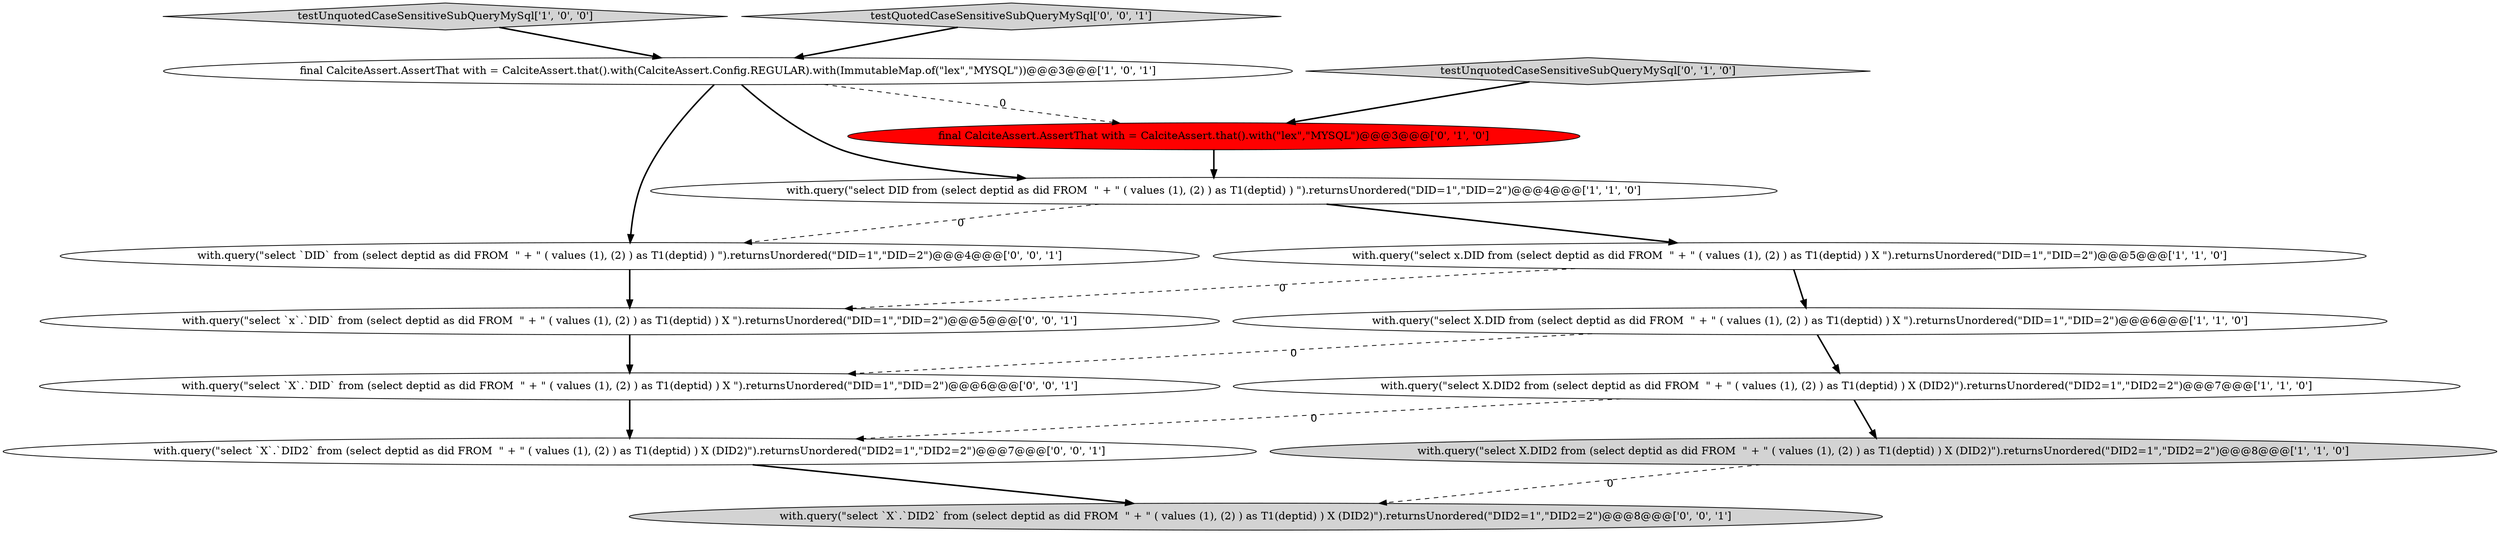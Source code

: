 digraph {
10 [style = filled, label = "with.query(\"select `x`.`DID` from (select deptid as did FROM  \" + \" ( values (1), (2) ) as T1(deptid) ) X \").returnsUnordered(\"DID=1\",\"DID=2\")@@@5@@@['0', '0', '1']", fillcolor = white, shape = ellipse image = "AAA0AAABBB3BBB"];
2 [style = filled, label = "with.query(\"select X.DID2 from (select deptid as did FROM  \" + \" ( values (1), (2) ) as T1(deptid) ) X (DID2)\").returnsUnordered(\"DID2=1\",\"DID2=2\")@@@7@@@['1', '1', '0']", fillcolor = white, shape = ellipse image = "AAA0AAABBB1BBB"];
5 [style = filled, label = "with.query(\"select X.DID2 from (select deptid as did FROM  \" + \" ( values (1), (2) ) as T1(deptid) ) X (DID2)\").returnsUnordered(\"DID2=1\",\"DID2=2\")@@@8@@@['1', '1', '0']", fillcolor = lightgray, shape = ellipse image = "AAA0AAABBB1BBB"];
6 [style = filled, label = "with.query(\"select x.DID from (select deptid as did FROM  \" + \" ( values (1), (2) ) as T1(deptid) ) X \").returnsUnordered(\"DID=1\",\"DID=2\")@@@5@@@['1', '1', '0']", fillcolor = white, shape = ellipse image = "AAA0AAABBB1BBB"];
7 [style = filled, label = "testUnquotedCaseSensitiveSubQueryMySql['0', '1', '0']", fillcolor = lightgray, shape = diamond image = "AAA0AAABBB2BBB"];
11 [style = filled, label = "with.query(\"select `X`.`DID2` from (select deptid as did FROM  \" + \" ( values (1), (2) ) as T1(deptid) ) X (DID2)\").returnsUnordered(\"DID2=1\",\"DID2=2\")@@@8@@@['0', '0', '1']", fillcolor = lightgray, shape = ellipse image = "AAA0AAABBB3BBB"];
13 [style = filled, label = "with.query(\"select `DID` from (select deptid as did FROM  \" + \" ( values (1), (2) ) as T1(deptid) ) \").returnsUnordered(\"DID=1\",\"DID=2\")@@@4@@@['0', '0', '1']", fillcolor = white, shape = ellipse image = "AAA0AAABBB3BBB"];
8 [style = filled, label = "final CalciteAssert.AssertThat with = CalciteAssert.that().with(\"lex\",\"MYSQL\")@@@3@@@['0', '1', '0']", fillcolor = red, shape = ellipse image = "AAA1AAABBB2BBB"];
9 [style = filled, label = "with.query(\"select `X`.`DID` from (select deptid as did FROM  \" + \" ( values (1), (2) ) as T1(deptid) ) X \").returnsUnordered(\"DID=1\",\"DID=2\")@@@6@@@['0', '0', '1']", fillcolor = white, shape = ellipse image = "AAA0AAABBB3BBB"];
0 [style = filled, label = "with.query(\"select X.DID from (select deptid as did FROM  \" + \" ( values (1), (2) ) as T1(deptid) ) X \").returnsUnordered(\"DID=1\",\"DID=2\")@@@6@@@['1', '1', '0']", fillcolor = white, shape = ellipse image = "AAA0AAABBB1BBB"];
1 [style = filled, label = "testUnquotedCaseSensitiveSubQueryMySql['1', '0', '0']", fillcolor = lightgray, shape = diamond image = "AAA0AAABBB1BBB"];
4 [style = filled, label = "final CalciteAssert.AssertThat with = CalciteAssert.that().with(CalciteAssert.Config.REGULAR).with(ImmutableMap.of(\"lex\",\"MYSQL\"))@@@3@@@['1', '0', '1']", fillcolor = white, shape = ellipse image = "AAA0AAABBB1BBB"];
3 [style = filled, label = "with.query(\"select DID from (select deptid as did FROM  \" + \" ( values (1), (2) ) as T1(deptid) ) \").returnsUnordered(\"DID=1\",\"DID=2\")@@@4@@@['1', '1', '0']", fillcolor = white, shape = ellipse image = "AAA0AAABBB1BBB"];
14 [style = filled, label = "with.query(\"select `X`.`DID2` from (select deptid as did FROM  \" + \" ( values (1), (2) ) as T1(deptid) ) X (DID2)\").returnsUnordered(\"DID2=1\",\"DID2=2\")@@@7@@@['0', '0', '1']", fillcolor = white, shape = ellipse image = "AAA0AAABBB3BBB"];
12 [style = filled, label = "testQuotedCaseSensitiveSubQueryMySql['0', '0', '1']", fillcolor = lightgray, shape = diamond image = "AAA0AAABBB3BBB"];
13->10 [style = bold, label=""];
4->3 [style = bold, label=""];
3->6 [style = bold, label=""];
1->4 [style = bold, label=""];
4->13 [style = bold, label=""];
10->9 [style = bold, label=""];
6->0 [style = bold, label=""];
0->2 [style = bold, label=""];
4->8 [style = dashed, label="0"];
6->10 [style = dashed, label="0"];
0->9 [style = dashed, label="0"];
2->14 [style = dashed, label="0"];
12->4 [style = bold, label=""];
5->11 [style = dashed, label="0"];
7->8 [style = bold, label=""];
3->13 [style = dashed, label="0"];
14->11 [style = bold, label=""];
2->5 [style = bold, label=""];
8->3 [style = bold, label=""];
9->14 [style = bold, label=""];
}
